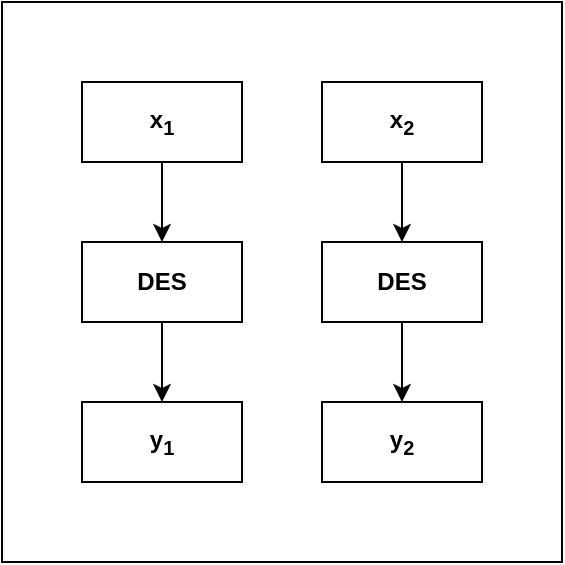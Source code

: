 <mxfile version="20.7.4" type="device"><diagram id="IsqkipE9hlCcrDi9NfLn" name="Page-1"><mxGraphModel dx="233" dy="515" grid="1" gridSize="10" guides="1" tooltips="1" connect="1" arrows="1" fold="1" page="1" pageScale="1" pageWidth="827" pageHeight="1169" math="0" shadow="0"><root><mxCell id="0"/><mxCell id="1" parent="0"/><mxCell id="LlgERM5eEhbNl5O-uRm_-11" value="" style="rounded=0;whiteSpace=wrap;html=1;" vertex="1" parent="1"><mxGeometry y="80" width="280" height="280" as="geometry"/></mxCell><mxCell id="LlgERM5eEhbNl5O-uRm_-7" style="edgeStyle=orthogonalEdgeStyle;curved=1;orthogonalLoop=1;jettySize=auto;html=1;entryX=0.5;entryY=0;entryDx=0;entryDy=0;fontStyle=1" edge="1" parent="1" source="LlgERM5eEhbNl5O-uRm_-1" target="LlgERM5eEhbNl5O-uRm_-2"><mxGeometry relative="1" as="geometry"/></mxCell><mxCell id="LlgERM5eEhbNl5O-uRm_-1" value="x&lt;sub&gt;1&lt;/sub&gt;" style="rounded=0;whiteSpace=wrap;html=1;fontStyle=1" vertex="1" parent="1"><mxGeometry x="40" y="120" width="80" height="40" as="geometry"/></mxCell><mxCell id="LlgERM5eEhbNl5O-uRm_-8" style="edgeStyle=orthogonalEdgeStyle;curved=1;orthogonalLoop=1;jettySize=auto;html=1;entryX=0.5;entryY=0;entryDx=0;entryDy=0;fontStyle=1" edge="1" parent="1" source="LlgERM5eEhbNl5O-uRm_-2" target="LlgERM5eEhbNl5O-uRm_-3"><mxGeometry relative="1" as="geometry"/></mxCell><mxCell id="LlgERM5eEhbNl5O-uRm_-2" value="DES" style="rounded=0;whiteSpace=wrap;html=1;fontStyle=1" vertex="1" parent="1"><mxGeometry x="40" y="200" width="80" height="40" as="geometry"/></mxCell><mxCell id="LlgERM5eEhbNl5O-uRm_-3" value="y&lt;sub&gt;1&lt;/sub&gt;" style="rounded=0;whiteSpace=wrap;html=1;fontStyle=1" vertex="1" parent="1"><mxGeometry x="40" y="280" width="80" height="40" as="geometry"/></mxCell><mxCell id="LlgERM5eEhbNl5O-uRm_-9" style="edgeStyle=orthogonalEdgeStyle;curved=1;orthogonalLoop=1;jettySize=auto;html=1;entryX=0.5;entryY=0;entryDx=0;entryDy=0;fontStyle=1" edge="1" parent="1" source="LlgERM5eEhbNl5O-uRm_-4" target="LlgERM5eEhbNl5O-uRm_-5"><mxGeometry relative="1" as="geometry"/></mxCell><mxCell id="LlgERM5eEhbNl5O-uRm_-4" value="x&lt;sub&gt;2&lt;/sub&gt;" style="rounded=0;whiteSpace=wrap;html=1;fontStyle=1" vertex="1" parent="1"><mxGeometry x="160" y="120" width="80" height="40" as="geometry"/></mxCell><mxCell id="LlgERM5eEhbNl5O-uRm_-10" style="edgeStyle=orthogonalEdgeStyle;curved=1;orthogonalLoop=1;jettySize=auto;html=1;entryX=0.5;entryY=0;entryDx=0;entryDy=0;fontStyle=1" edge="1" parent="1" source="LlgERM5eEhbNl5O-uRm_-5" target="LlgERM5eEhbNl5O-uRm_-6"><mxGeometry relative="1" as="geometry"/></mxCell><mxCell id="LlgERM5eEhbNl5O-uRm_-5" value="DES" style="rounded=0;whiteSpace=wrap;html=1;fontStyle=1" vertex="1" parent="1"><mxGeometry x="160" y="200" width="80" height="40" as="geometry"/></mxCell><mxCell id="LlgERM5eEhbNl5O-uRm_-6" value="y&lt;sub&gt;2&lt;/sub&gt;" style="rounded=0;whiteSpace=wrap;html=1;fontStyle=1" vertex="1" parent="1"><mxGeometry x="160" y="280" width="80" height="40" as="geometry"/></mxCell></root></mxGraphModel></diagram></mxfile>
